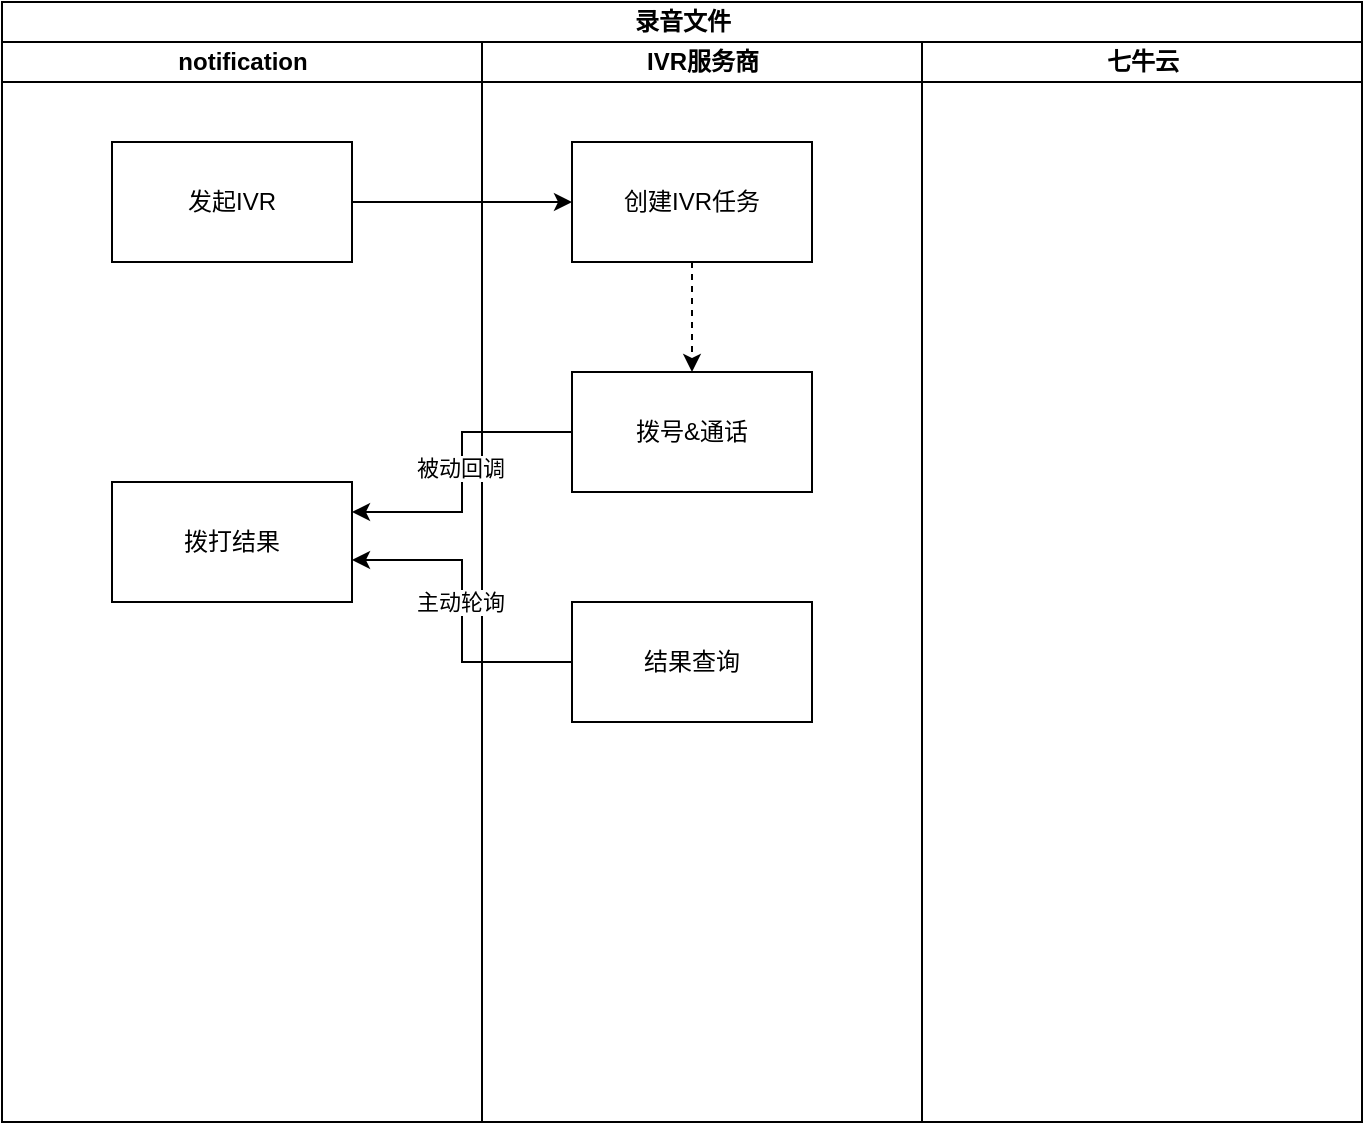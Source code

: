 <mxfile version="24.4.13" type="github">
  <diagram name="第 1 页" id="ruObpeMu40LA795dVUHB">
    <mxGraphModel dx="1434" dy="786" grid="1" gridSize="10" guides="1" tooltips="1" connect="1" arrows="1" fold="1" page="1" pageScale="1" pageWidth="827" pageHeight="1169" math="0" shadow="0">
      <root>
        <mxCell id="0" />
        <mxCell id="1" parent="0" />
        <mxCell id="W8vYtDV4f-9OD0nS3D89-1" value="录音文件" style="swimlane;childLayout=stackLayout;resizeParent=1;resizeParentMax=0;startSize=20;html=1;" vertex="1" parent="1">
          <mxGeometry x="40" y="40" width="680" height="560" as="geometry" />
        </mxCell>
        <mxCell id="W8vYtDV4f-9OD0nS3D89-2" value="notification" style="swimlane;startSize=20;html=1;" vertex="1" parent="W8vYtDV4f-9OD0nS3D89-1">
          <mxGeometry y="20" width="240" height="540" as="geometry" />
        </mxCell>
        <mxCell id="W8vYtDV4f-9OD0nS3D89-6" value="发起IVR" style="rounded=0;whiteSpace=wrap;html=1;" vertex="1" parent="W8vYtDV4f-9OD0nS3D89-2">
          <mxGeometry x="55" y="50" width="120" height="60" as="geometry" />
        </mxCell>
        <mxCell id="W8vYtDV4f-9OD0nS3D89-11" value="拨打结果" style="rounded=0;whiteSpace=wrap;html=1;" vertex="1" parent="W8vYtDV4f-9OD0nS3D89-2">
          <mxGeometry x="55" y="220" width="120" height="60" as="geometry" />
        </mxCell>
        <mxCell id="W8vYtDV4f-9OD0nS3D89-3" value="IVR服务商" style="swimlane;startSize=20;html=1;" vertex="1" parent="W8vYtDV4f-9OD0nS3D89-1">
          <mxGeometry x="240" y="20" width="220" height="540" as="geometry" />
        </mxCell>
        <mxCell id="W8vYtDV4f-9OD0nS3D89-10" value="" style="edgeStyle=orthogonalEdgeStyle;rounded=0;orthogonalLoop=1;jettySize=auto;html=1;dashed=1;" edge="1" parent="W8vYtDV4f-9OD0nS3D89-3" source="W8vYtDV4f-9OD0nS3D89-7" target="W8vYtDV4f-9OD0nS3D89-9">
          <mxGeometry relative="1" as="geometry" />
        </mxCell>
        <mxCell id="W8vYtDV4f-9OD0nS3D89-7" value="创建IVR任务" style="rounded=0;whiteSpace=wrap;html=1;" vertex="1" parent="W8vYtDV4f-9OD0nS3D89-3">
          <mxGeometry x="45" y="50" width="120" height="60" as="geometry" />
        </mxCell>
        <mxCell id="W8vYtDV4f-9OD0nS3D89-9" value="拨号&amp;amp;通话" style="rounded=0;whiteSpace=wrap;html=1;" vertex="1" parent="W8vYtDV4f-9OD0nS3D89-3">
          <mxGeometry x="45" y="165" width="120" height="60" as="geometry" />
        </mxCell>
        <mxCell id="W8vYtDV4f-9OD0nS3D89-13" value="结果查询" style="rounded=0;whiteSpace=wrap;html=1;" vertex="1" parent="W8vYtDV4f-9OD0nS3D89-3">
          <mxGeometry x="45" y="280" width="120" height="60" as="geometry" />
        </mxCell>
        <mxCell id="W8vYtDV4f-9OD0nS3D89-4" value="七牛云" style="swimlane;startSize=20;html=1;" vertex="1" parent="W8vYtDV4f-9OD0nS3D89-1">
          <mxGeometry x="460" y="20" width="220" height="540" as="geometry" />
        </mxCell>
        <mxCell id="W8vYtDV4f-9OD0nS3D89-8" value="" style="edgeStyle=orthogonalEdgeStyle;rounded=0;orthogonalLoop=1;jettySize=auto;html=1;" edge="1" parent="W8vYtDV4f-9OD0nS3D89-1" source="W8vYtDV4f-9OD0nS3D89-6" target="W8vYtDV4f-9OD0nS3D89-7">
          <mxGeometry relative="1" as="geometry" />
        </mxCell>
        <mxCell id="W8vYtDV4f-9OD0nS3D89-12" value="" style="edgeStyle=orthogonalEdgeStyle;rounded=0;orthogonalLoop=1;jettySize=auto;html=1;entryX=1;entryY=0.25;entryDx=0;entryDy=0;" edge="1" parent="W8vYtDV4f-9OD0nS3D89-1" source="W8vYtDV4f-9OD0nS3D89-9" target="W8vYtDV4f-9OD0nS3D89-11">
          <mxGeometry relative="1" as="geometry" />
        </mxCell>
        <mxCell id="W8vYtDV4f-9OD0nS3D89-15" value="被动回调" style="edgeLabel;html=1;align=center;verticalAlign=middle;resizable=0;points=[];" vertex="1" connectable="0" parent="W8vYtDV4f-9OD0nS3D89-12">
          <mxGeometry x="-0.027" y="-1" relative="1" as="geometry">
            <mxPoint as="offset" />
          </mxGeometry>
        </mxCell>
        <mxCell id="W8vYtDV4f-9OD0nS3D89-14" style="edgeStyle=orthogonalEdgeStyle;rounded=0;orthogonalLoop=1;jettySize=auto;html=1;entryX=1;entryY=0.65;entryDx=0;entryDy=0;entryPerimeter=0;" edge="1" parent="W8vYtDV4f-9OD0nS3D89-1" source="W8vYtDV4f-9OD0nS3D89-13" target="W8vYtDV4f-9OD0nS3D89-11">
          <mxGeometry relative="1" as="geometry" />
        </mxCell>
        <mxCell id="W8vYtDV4f-9OD0nS3D89-16" value="主动轮询" style="edgeLabel;html=1;align=center;verticalAlign=middle;resizable=0;points=[];" vertex="1" connectable="0" parent="W8vYtDV4f-9OD0nS3D89-14">
          <mxGeometry x="0.056" y="1" relative="1" as="geometry">
            <mxPoint as="offset" />
          </mxGeometry>
        </mxCell>
      </root>
    </mxGraphModel>
  </diagram>
</mxfile>
